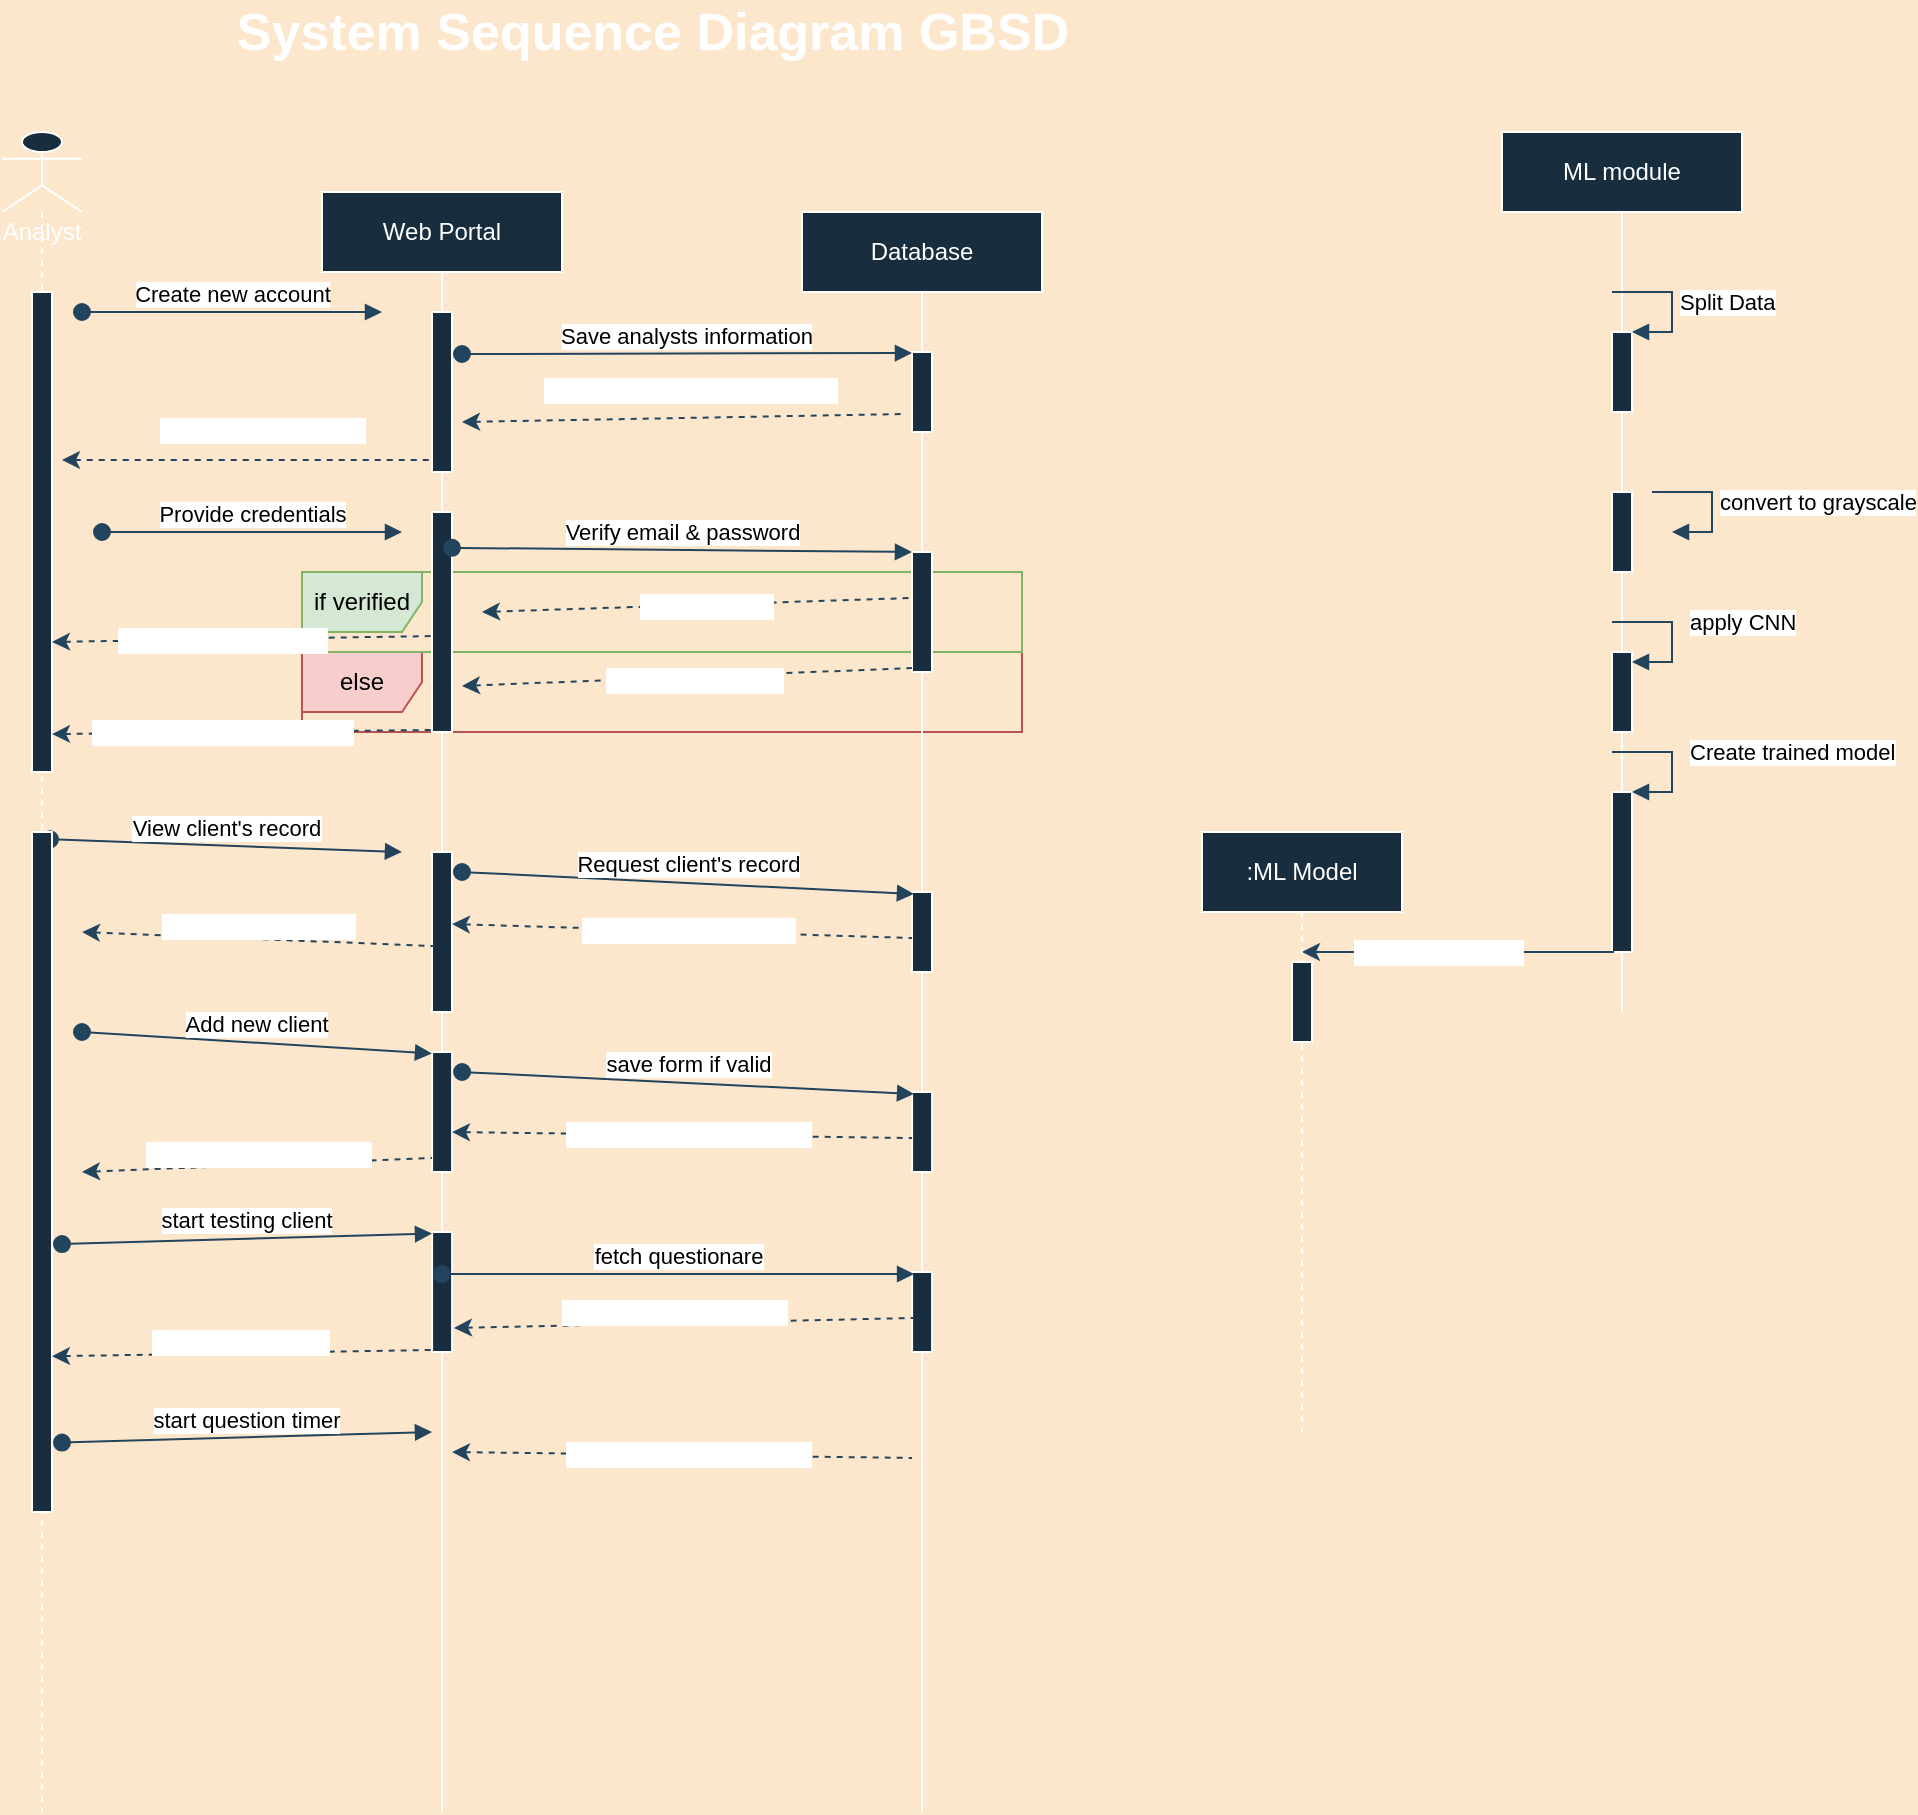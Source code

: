 <mxfile version="16.0.0" type="github">
  <diagram id="rJHmTFbt23OQRNdXKMWi" name="Page-1">
    <mxGraphModel dx="1102" dy="614" grid="1" gridSize="10" guides="1" tooltips="1" connect="1" arrows="1" fold="1" page="1" pageScale="1" pageWidth="850" pageHeight="1100" background="#FCE7CD" math="0" shadow="0">
      <root>
        <mxCell id="0" />
        <mxCell id="1" parent="0" />
        <mxCell id="On6_evThupUvLIn3l62g-30" value="else" style="shape=umlFrame;whiteSpace=wrap;html=1;rounded=0;sketch=0;strokeColor=#b85450;fillColor=#f8cecc;" vertex="1" parent="1">
          <mxGeometry x="190" y="340" width="360" height="40" as="geometry" />
        </mxCell>
        <mxCell id="On6_evThupUvLIn3l62g-29" value="if verified" style="shape=umlFrame;whiteSpace=wrap;html=1;rounded=0;sketch=0;strokeColor=#82b366;fillColor=#d5e8d4;" vertex="1" parent="1">
          <mxGeometry x="190" y="300" width="360" height="40" as="geometry" />
        </mxCell>
        <mxCell id="On6_evThupUvLIn3l62g-2" value="Web Portal" style="shape=umlLifeline;perimeter=lifelinePerimeter;whiteSpace=wrap;html=1;container=1;collapsible=0;recursiveResize=0;outlineConnect=0;lifelineDashed=0;fillColor=#182E3E;strokeColor=#FFFFFF;fontColor=#FFFFFF;" vertex="1" parent="1">
          <mxGeometry x="200" y="110" width="120" height="810" as="geometry" />
        </mxCell>
        <mxCell id="On6_evThupUvLIn3l62g-10" value="" style="html=1;points=[];perimeter=orthogonalPerimeter;rounded=0;sketch=0;fontColor=#FFFFFF;strokeColor=#FFFFFF;fillColor=#182E3E;" vertex="1" parent="On6_evThupUvLIn3l62g-2">
          <mxGeometry x="55" y="60" width="10" height="80" as="geometry" />
        </mxCell>
        <mxCell id="On6_evThupUvLIn3l62g-21" value="" style="html=1;points=[];perimeter=orthogonalPerimeter;rounded=0;sketch=0;fontColor=#FFFFFF;strokeColor=#FFFFFF;fillColor=#182E3E;" vertex="1" parent="On6_evThupUvLIn3l62g-2">
          <mxGeometry x="55" y="160" width="10" height="110" as="geometry" />
        </mxCell>
        <mxCell id="On6_evThupUvLIn3l62g-40" value="" style="html=1;points=[];perimeter=orthogonalPerimeter;rounded=0;sketch=0;fontColor=#FFFFFF;strokeColor=#FFFFFF;fillColor=#182E3E;" vertex="1" parent="On6_evThupUvLIn3l62g-2">
          <mxGeometry x="55" y="330" width="10" height="80" as="geometry" />
        </mxCell>
        <mxCell id="On6_evThupUvLIn3l62g-41" value="View client&#39;s record" style="html=1;verticalAlign=bottom;startArrow=oval;startFill=1;endArrow=block;startSize=8;rounded=1;sketch=0;strokeColor=#23445D;curved=0;exitX=0.6;exitY=0.421;exitDx=0;exitDy=0;exitPerimeter=0;" edge="1" parent="On6_evThupUvLIn3l62g-2" source="On6_evThupUvLIn3l62g-3">
          <mxGeometry width="60" relative="1" as="geometry">
            <mxPoint x="-110" y="330" as="sourcePoint" />
            <mxPoint x="40" y="330" as="targetPoint" />
          </mxGeometry>
        </mxCell>
        <mxCell id="On6_evThupUvLIn3l62g-78" value="" style="html=1;points=[];perimeter=orthogonalPerimeter;rounded=0;sketch=0;fontColor=#FFFFFF;strokeColor=#FFFFFF;fillColor=#182E3E;" vertex="1" parent="On6_evThupUvLIn3l62g-2">
          <mxGeometry x="55.05" y="430" width="10" height="60" as="geometry" />
        </mxCell>
        <mxCell id="On6_evThupUvLIn3l62g-91" value="" style="html=1;points=[];perimeter=orthogonalPerimeter;rounded=0;sketch=0;fontColor=#FFFFFF;strokeColor=#FFFFFF;fillColor=#182E3E;" vertex="1" parent="On6_evThupUvLIn3l62g-2">
          <mxGeometry x="55.05" y="520" width="10" height="60" as="geometry" />
        </mxCell>
        <mxCell id="On6_evThupUvLIn3l62g-3" value="Analyst" style="shape=umlLifeline;participant=umlActor;perimeter=lifelinePerimeter;whiteSpace=wrap;html=1;container=1;collapsible=0;recursiveResize=0;verticalAlign=top;spacingTop=36;outlineConnect=0;rounded=0;sketch=0;fontColor=#FFFFFF;strokeColor=#FFFFFF;fillColor=#182E3E;" vertex="1" parent="1">
          <mxGeometry x="40" y="80" width="40" height="840" as="geometry" />
        </mxCell>
        <mxCell id="On6_evThupUvLIn3l62g-6" value="" style="html=1;points=[];perimeter=orthogonalPerimeter;rounded=0;sketch=0;fontColor=#FFFFFF;strokeColor=#FFFFFF;fillColor=#182E3E;" vertex="1" parent="On6_evThupUvLIn3l62g-3">
          <mxGeometry x="15" y="80" width="10" height="240" as="geometry" />
        </mxCell>
        <mxCell id="On6_evThupUvLIn3l62g-39" value="" style="html=1;points=[];perimeter=orthogonalPerimeter;rounded=0;sketch=0;fontColor=#FFFFFF;strokeColor=#FFFFFF;fillColor=#182E3E;" vertex="1" parent="On6_evThupUvLIn3l62g-3">
          <mxGeometry x="15" y="350" width="10" height="340" as="geometry" />
        </mxCell>
        <mxCell id="On6_evThupUvLIn3l62g-4" value="ML module" style="shape=umlLifeline;perimeter=lifelinePerimeter;whiteSpace=wrap;html=1;container=1;collapsible=0;recursiveResize=0;outlineConnect=0;lifelineDashed=0;fillColor=#182E3E;strokeColor=#FFFFFF;fontColor=#FFFFFF;" vertex="1" parent="1">
          <mxGeometry x="790" y="80" width="120" height="440" as="geometry" />
        </mxCell>
        <mxCell id="On6_evThupUvLIn3l62g-47" value="" style="html=1;points=[];perimeter=orthogonalPerimeter;rounded=0;sketch=0;fontColor=#FFFFFF;strokeColor=#FFFFFF;fillColor=#182E3E;" vertex="1" parent="On6_evThupUvLIn3l62g-4">
          <mxGeometry x="55" y="100" width="10" height="40" as="geometry" />
        </mxCell>
        <mxCell id="On6_evThupUvLIn3l62g-49" value="" style="html=1;points=[];perimeter=orthogonalPerimeter;rounded=0;sketch=0;fontColor=#FFFFFF;strokeColor=#FFFFFF;fillColor=#182E3E;" vertex="1" parent="On6_evThupUvLIn3l62g-4">
          <mxGeometry x="55" y="180" width="10" height="40" as="geometry" />
        </mxCell>
        <mxCell id="On6_evThupUvLIn3l62g-52" value="" style="html=1;points=[];perimeter=orthogonalPerimeter;rounded=0;sketch=0;fontColor=#FFFFFF;strokeColor=#FFFFFF;fillColor=#182E3E;" vertex="1" parent="On6_evThupUvLIn3l62g-4">
          <mxGeometry x="55" y="260" width="10" height="40" as="geometry" />
        </mxCell>
        <mxCell id="On6_evThupUvLIn3l62g-55" value="" style="html=1;points=[];perimeter=orthogonalPerimeter;rounded=0;sketch=0;fontColor=#FFFFFF;strokeColor=#FFFFFF;fillColor=#182E3E;" vertex="1" parent="On6_evThupUvLIn3l62g-4">
          <mxGeometry x="55" y="330" width="10" height="80" as="geometry" />
        </mxCell>
        <mxCell id="On6_evThupUvLIn3l62g-57" value="Create trained model" style="edgeStyle=orthogonalEdgeStyle;html=1;align=left;spacingLeft=2;endArrow=block;rounded=0;entryX=1;entryY=0;sketch=0;strokeColor=#23445D;elbow=vertical;" edge="1" parent="On6_evThupUvLIn3l62g-4">
          <mxGeometry x="-0.143" y="5" relative="1" as="geometry">
            <mxPoint x="55" y="310" as="sourcePoint" />
            <Array as="points">
              <mxPoint x="85" y="310" />
              <mxPoint x="85" y="330" />
            </Array>
            <mxPoint x="65" y="330" as="targetPoint" />
            <mxPoint as="offset" />
          </mxGeometry>
        </mxCell>
        <mxCell id="On6_evThupUvLIn3l62g-54" value="apply CNN" style="edgeStyle=orthogonalEdgeStyle;html=1;align=left;spacingLeft=2;endArrow=block;rounded=0;entryX=1;entryY=0;sketch=0;strokeColor=#23445D;elbow=vertical;" edge="1" parent="On6_evThupUvLIn3l62g-4">
          <mxGeometry x="-0.143" y="5" relative="1" as="geometry">
            <mxPoint x="55" y="245" as="sourcePoint" />
            <Array as="points">
              <mxPoint x="85" y="245" />
              <mxPoint x="85" y="265" />
            </Array>
            <mxPoint x="65" y="265" as="targetPoint" />
            <mxPoint as="offset" />
          </mxGeometry>
        </mxCell>
        <mxCell id="On6_evThupUvLIn3l62g-59" value="Split Data" style="edgeStyle=orthogonalEdgeStyle;html=1;align=left;spacingLeft=2;endArrow=block;rounded=0;entryX=1;entryY=0;sketch=0;strokeColor=#23445D;elbow=vertical;" edge="1" parent="On6_evThupUvLIn3l62g-4">
          <mxGeometry relative="1" as="geometry">
            <mxPoint x="55" y="80" as="sourcePoint" />
            <Array as="points">
              <mxPoint x="85" y="80" />
            </Array>
            <mxPoint x="65" y="100" as="targetPoint" />
          </mxGeometry>
        </mxCell>
        <mxCell id="On6_evThupUvLIn3l62g-5" value="Database" style="shape=umlLifeline;perimeter=lifelinePerimeter;whiteSpace=wrap;html=1;container=1;collapsible=0;recursiveResize=0;outlineConnect=0;lifelineDashed=0;fillColor=#182E3E;strokeColor=#FFFFFF;fontColor=#FFFFFF;" vertex="1" parent="1">
          <mxGeometry x="440" y="120" width="120" height="800" as="geometry" />
        </mxCell>
        <mxCell id="On6_evThupUvLIn3l62g-11" value="" style="html=1;points=[];perimeter=orthogonalPerimeter;rounded=0;sketch=0;fontColor=#FFFFFF;strokeColor=#FFFFFF;fillColor=#182E3E;" vertex="1" parent="On6_evThupUvLIn3l62g-5">
          <mxGeometry x="55" y="70" width="10" height="40" as="geometry" />
        </mxCell>
        <mxCell id="On6_evThupUvLIn3l62g-23" value="" style="html=1;points=[];perimeter=orthogonalPerimeter;rounded=0;sketch=0;fontColor=#FFFFFF;strokeColor=#FFFFFF;fillColor=#182E3E;" vertex="1" parent="On6_evThupUvLIn3l62g-5">
          <mxGeometry x="55" y="170" width="10" height="60" as="geometry" />
        </mxCell>
        <mxCell id="On6_evThupUvLIn3l62g-25" value="" style="endArrow=none;dashed=1;html=1;rounded=1;sketch=0;strokeColor=#23445D;curved=0;startArrow=classic;startFill=1;entryX=0;entryY=0.383;entryDx=0;entryDy=0;entryPerimeter=0;" edge="1" parent="On6_evThupUvLIn3l62g-5" target="On6_evThupUvLIn3l62g-23">
          <mxGeometry width="50" height="50" relative="1" as="geometry">
            <mxPoint x="-160" y="200" as="sourcePoint" />
            <mxPoint x="25" y="199.5" as="targetPoint" />
          </mxGeometry>
        </mxCell>
        <mxCell id="On6_evThupUvLIn3l62g-26" value="authenticated" style="edgeLabel;html=1;align=center;verticalAlign=middle;resizable=0;points=[];fontColor=#FFFFFF;" vertex="1" connectable="0" parent="On6_evThupUvLIn3l62g-25">
          <mxGeometry x="-0.204" y="-4" relative="1" as="geometry">
            <mxPoint x="26" y="-4" as="offset" />
          </mxGeometry>
        </mxCell>
        <mxCell id="On6_evThupUvLIn3l62g-72" value="" style="html=1;points=[];perimeter=orthogonalPerimeter;rounded=0;sketch=0;fontColor=#FFFFFF;strokeColor=#FFFFFF;fillColor=#182E3E;" vertex="1" parent="On6_evThupUvLIn3l62g-5">
          <mxGeometry x="55" y="340" width="10" height="40" as="geometry" />
        </mxCell>
        <mxCell id="On6_evThupUvLIn3l62g-79" value="" style="html=1;points=[];perimeter=orthogonalPerimeter;rounded=0;sketch=0;fontColor=#FFFFFF;strokeColor=#FFFFFF;fillColor=#182E3E;" vertex="1" parent="On6_evThupUvLIn3l62g-5">
          <mxGeometry x="55.05" y="440" width="10" height="40" as="geometry" />
        </mxCell>
        <mxCell id="On6_evThupUvLIn3l62g-92" value="" style="html=1;points=[];perimeter=orthogonalPerimeter;rounded=0;sketch=0;fontColor=#FFFFFF;strokeColor=#FFFFFF;fillColor=#182E3E;" vertex="1" parent="On6_evThupUvLIn3l62g-5">
          <mxGeometry x="55.05" y="530" width="10" height="40" as="geometry" />
        </mxCell>
        <mxCell id="On6_evThupUvLIn3l62g-94" value="" style="endArrow=none;dashed=1;html=1;rounded=1;sketch=0;strokeColor=#23445D;curved=0;startArrow=classic;startFill=1;entryX=0;entryY=0.575;entryDx=0;entryDy=0;entryPerimeter=0;exitX=0.995;exitY=0.667;exitDx=0;exitDy=0;exitPerimeter=0;" edge="1" parent="On6_evThupUvLIn3l62g-5">
          <mxGeometry width="50" height="50" relative="1" as="geometry">
            <mxPoint x="-175" y="620" as="sourcePoint" />
            <mxPoint x="55.05" y="622.98" as="targetPoint" />
          </mxGeometry>
        </mxCell>
        <mxCell id="On6_evThupUvLIn3l62g-95" value="Successfully saved client" style="edgeLabel;html=1;align=center;verticalAlign=middle;resizable=0;points=[];fontColor=#FFFFFF;" vertex="1" connectable="0" parent="On6_evThupUvLIn3l62g-94">
          <mxGeometry x="-0.204" y="-4" relative="1" as="geometry">
            <mxPoint x="26" y="-4" as="offset" />
          </mxGeometry>
        </mxCell>
        <mxCell id="On6_evThupUvLIn3l62g-7" value="Create new account" style="html=1;verticalAlign=bottom;startArrow=oval;startFill=1;endArrow=block;startSize=8;rounded=1;sketch=0;strokeColor=#23445D;curved=0;" edge="1" parent="1">
          <mxGeometry width="60" relative="1" as="geometry">
            <mxPoint x="80" y="170" as="sourcePoint" />
            <mxPoint x="230" y="170" as="targetPoint" />
          </mxGeometry>
        </mxCell>
        <mxCell id="On6_evThupUvLIn3l62g-9" value="Save analysts information" style="html=1;verticalAlign=bottom;startArrow=oval;startFill=1;endArrow=block;startSize=8;rounded=1;sketch=0;strokeColor=#23445D;curved=0;entryX=0;entryY=0.013;entryDx=0;entryDy=0;entryPerimeter=0;" edge="1" parent="1" target="On6_evThupUvLIn3l62g-11">
          <mxGeometry width="60" relative="1" as="geometry">
            <mxPoint x="270" y="191" as="sourcePoint" />
            <mxPoint x="469.5" y="190" as="targetPoint" />
          </mxGeometry>
        </mxCell>
        <mxCell id="On6_evThupUvLIn3l62g-16" value="" style="endArrow=none;dashed=1;html=1;rounded=1;sketch=0;strokeColor=#23445D;curved=0;startArrow=classic;startFill=1;entryX=-0.4;entryY=0.775;entryDx=0;entryDy=0;entryPerimeter=0;" edge="1" parent="1" target="On6_evThupUvLIn3l62g-11">
          <mxGeometry width="50" height="50" relative="1" as="geometry">
            <mxPoint x="270" y="225" as="sourcePoint" />
            <mxPoint x="430" y="260" as="targetPoint" />
          </mxGeometry>
        </mxCell>
        <mxCell id="On6_evThupUvLIn3l62g-17" value="Data saved success message" style="edgeLabel;html=1;align=center;verticalAlign=middle;resizable=0;points=[];fontColor=#FFFFFF;" vertex="1" connectable="0" parent="On6_evThupUvLIn3l62g-16">
          <mxGeometry x="-0.204" y="-4" relative="1" as="geometry">
            <mxPoint x="26" y="-19" as="offset" />
          </mxGeometry>
        </mxCell>
        <mxCell id="On6_evThupUvLIn3l62g-18" value="" style="endArrow=none;dashed=1;html=1;rounded=1;sketch=0;strokeColor=#23445D;curved=0;startArrow=classic;startFill=1;entryX=0;entryY=0.925;entryDx=0;entryDy=0;entryPerimeter=0;" edge="1" parent="1" target="On6_evThupUvLIn3l62g-10">
          <mxGeometry width="50" height="50" relative="1" as="geometry">
            <mxPoint x="70" y="244" as="sourcePoint" />
            <mxPoint x="305" y="274.54" as="targetPoint" />
          </mxGeometry>
        </mxCell>
        <mxCell id="On6_evThupUvLIn3l62g-19" value="redirect to login page" style="edgeLabel;html=1;align=center;verticalAlign=middle;resizable=0;points=[];fontColor=#FFFFFF;" vertex="1" connectable="0" parent="On6_evThupUvLIn3l62g-18">
          <mxGeometry x="-0.204" y="-4" relative="1" as="geometry">
            <mxPoint x="26" y="-19" as="offset" />
          </mxGeometry>
        </mxCell>
        <mxCell id="On6_evThupUvLIn3l62g-22" value="Provide credentials" style="html=1;verticalAlign=bottom;startArrow=oval;startFill=1;endArrow=block;startSize=8;rounded=1;sketch=0;strokeColor=#23445D;curved=0;" edge="1" parent="1">
          <mxGeometry width="60" relative="1" as="geometry">
            <mxPoint x="90" y="280" as="sourcePoint" />
            <mxPoint x="240" y="280" as="targetPoint" />
          </mxGeometry>
        </mxCell>
        <mxCell id="On6_evThupUvLIn3l62g-24" value="Verify email &amp;amp; password" style="html=1;verticalAlign=bottom;startArrow=oval;startFill=1;endArrow=block;startSize=8;rounded=1;sketch=0;strokeColor=#23445D;curved=0;exitX=1;exitY=0.163;exitDx=0;exitDy=0;exitPerimeter=0;entryX=0;entryY=0;entryDx=0;entryDy=0;entryPerimeter=0;" edge="1" parent="1" source="On6_evThupUvLIn3l62g-21" target="On6_evThupUvLIn3l62g-23">
          <mxGeometry width="60" relative="1" as="geometry">
            <mxPoint x="280" y="300" as="sourcePoint" />
            <mxPoint x="430" y="300" as="targetPoint" />
          </mxGeometry>
        </mxCell>
        <mxCell id="On6_evThupUvLIn3l62g-32" value="" style="endArrow=none;dashed=1;html=1;rounded=1;sketch=0;strokeColor=#23445D;curved=0;startArrow=classic;startFill=1;entryX=0;entryY=0.967;entryDx=0;entryDy=0;entryPerimeter=0;" edge="1" parent="1" target="On6_evThupUvLIn3l62g-23">
          <mxGeometry width="50" height="50" relative="1" as="geometry">
            <mxPoint x="270" y="357" as="sourcePoint" />
            <mxPoint x="480" y="350" as="targetPoint" />
          </mxGeometry>
        </mxCell>
        <mxCell id="On6_evThupUvLIn3l62g-33" value="unauthorized user" style="edgeLabel;html=1;align=center;verticalAlign=middle;resizable=0;points=[];fontColor=#FFFFFF;" vertex="1" connectable="0" parent="On6_evThupUvLIn3l62g-32">
          <mxGeometry x="-0.204" y="-4" relative="1" as="geometry">
            <mxPoint x="26" y="-4" as="offset" />
          </mxGeometry>
        </mxCell>
        <mxCell id="On6_evThupUvLIn3l62g-34" value="" style="endArrow=none;dashed=1;html=1;rounded=1;sketch=0;strokeColor=#23445D;curved=0;startArrow=classic;startFill=1;entryX=0;entryY=0.564;entryDx=0;entryDy=0;entryPerimeter=0;exitX=1;exitY=0.729;exitDx=0;exitDy=0;exitPerimeter=0;" edge="1" parent="1" source="On6_evThupUvLIn3l62g-6" target="On6_evThupUvLIn3l62g-21">
          <mxGeometry width="50" height="50" relative="1" as="geometry">
            <mxPoint x="90" y="332" as="sourcePoint" />
            <mxPoint x="945" y="442.98" as="targetPoint" />
          </mxGeometry>
        </mxCell>
        <mxCell id="On6_evThupUvLIn3l62g-35" value="redirect to Dashboard" style="edgeLabel;html=1;align=center;verticalAlign=middle;resizable=0;points=[];fontColor=#FFFFFF;" vertex="1" connectable="0" parent="On6_evThupUvLIn3l62g-34">
          <mxGeometry x="-0.204" y="-4" relative="1" as="geometry">
            <mxPoint x="9" y="-4" as="offset" />
          </mxGeometry>
        </mxCell>
        <mxCell id="On6_evThupUvLIn3l62g-36" value="" style="endArrow=none;dashed=1;html=1;rounded=1;sketch=0;strokeColor=#23445D;curved=0;startArrow=classic;startFill=1;entryX=0;entryY=0.991;entryDx=0;entryDy=0;entryPerimeter=0;exitX=1;exitY=0.921;exitDx=0;exitDy=0;exitPerimeter=0;" edge="1" parent="1" source="On6_evThupUvLIn3l62g-6" target="On6_evThupUvLIn3l62g-21">
          <mxGeometry width="50" height="50" relative="1" as="geometry">
            <mxPoint x="90" y="379" as="sourcePoint" />
            <mxPoint x="265" y="342.04" as="targetPoint" />
          </mxGeometry>
        </mxCell>
        <mxCell id="On6_evThupUvLIn3l62g-37" value="Provide correct information" style="edgeLabel;html=1;align=center;verticalAlign=middle;resizable=0;points=[];fontColor=#FFFFFF;" vertex="1" connectable="0" parent="On6_evThupUvLIn3l62g-36">
          <mxGeometry x="-0.204" y="-4" relative="1" as="geometry">
            <mxPoint x="9" y="-4" as="offset" />
          </mxGeometry>
        </mxCell>
        <mxCell id="On6_evThupUvLIn3l62g-51" value="convert to grayscale" style="edgeStyle=orthogonalEdgeStyle;html=1;align=left;spacingLeft=2;endArrow=block;rounded=0;entryX=1;entryY=0;sketch=0;strokeColor=#23445D;elbow=vertical;" edge="1" parent="1">
          <mxGeometry relative="1" as="geometry">
            <mxPoint x="865" y="260" as="sourcePoint" />
            <Array as="points">
              <mxPoint x="895" y="260" />
            </Array>
            <mxPoint x="875" y="280" as="targetPoint" />
          </mxGeometry>
        </mxCell>
        <mxCell id="On6_evThupUvLIn3l62g-68" value=":ML Model" style="shape=umlLifeline;perimeter=lifelinePerimeter;whiteSpace=wrap;html=1;container=1;collapsible=0;recursiveResize=0;outlineConnect=0;rounded=0;sketch=0;fontColor=#FFFFFF;strokeColor=#FFFFFF;fillColor=#182E3E;" vertex="1" parent="1">
          <mxGeometry x="640" y="430" width="100" height="300" as="geometry" />
        </mxCell>
        <mxCell id="On6_evThupUvLIn3l62g-69" value="" style="html=1;points=[];perimeter=orthogonalPerimeter;rounded=0;sketch=0;fontColor=#FFFFFF;strokeColor=#FFFFFF;fillColor=#182E3E;" vertex="1" parent="On6_evThupUvLIn3l62g-68">
          <mxGeometry x="45" y="65" width="10" height="40" as="geometry" />
        </mxCell>
        <mxCell id="On6_evThupUvLIn3l62g-70" value="" style="endArrow=none;html=1;rounded=1;sketch=0;strokeColor=#23445D;elbow=vertical;startArrow=classic;startFill=1;entryX=0.1;entryY=1;entryDx=0;entryDy=0;entryPerimeter=0;" edge="1" parent="1" source="On6_evThupUvLIn3l62g-68" target="On6_evThupUvLIn3l62g-55">
          <mxGeometry width="50" height="50" relative="1" as="geometry">
            <mxPoint x="750" y="510" as="sourcePoint" />
            <mxPoint x="800" y="510" as="targetPoint" />
          </mxGeometry>
        </mxCell>
        <mxCell id="On6_evThupUvLIn3l62g-71" value="Generated model" style="edgeLabel;html=1;align=center;verticalAlign=middle;resizable=0;points=[];fontColor=#FFFFFF;" vertex="1" connectable="0" parent="On6_evThupUvLIn3l62g-70">
          <mxGeometry x="0.241" y="-1" relative="1" as="geometry">
            <mxPoint x="-29" y="-1" as="offset" />
          </mxGeometry>
        </mxCell>
        <mxCell id="On6_evThupUvLIn3l62g-73" value="Request client&#39;s record" style="html=1;verticalAlign=bottom;startArrow=oval;startFill=1;endArrow=block;startSize=8;rounded=1;sketch=0;strokeColor=#23445D;curved=0;entryX=0.1;entryY=0.025;entryDx=0;entryDy=0;entryPerimeter=0;" edge="1" parent="1" target="On6_evThupUvLIn3l62g-72">
          <mxGeometry width="60" relative="1" as="geometry">
            <mxPoint x="270" y="450" as="sourcePoint" />
            <mxPoint x="446" y="466.36" as="targetPoint" />
          </mxGeometry>
        </mxCell>
        <mxCell id="On6_evThupUvLIn3l62g-74" value="" style="endArrow=none;dashed=1;html=1;rounded=1;sketch=0;strokeColor=#23445D;curved=0;startArrow=classic;startFill=1;entryX=0;entryY=0.575;entryDx=0;entryDy=0;entryPerimeter=0;exitX=1;exitY=0.45;exitDx=0;exitDy=0;exitPerimeter=0;" edge="1" parent="1" source="On6_evThupUvLIn3l62g-40" target="On6_evThupUvLIn3l62g-72">
          <mxGeometry width="50" height="50" relative="1" as="geometry">
            <mxPoint x="310" y="490" as="sourcePoint" />
            <mxPoint x="475" y="490.01" as="targetPoint" />
          </mxGeometry>
        </mxCell>
        <mxCell id="On6_evThupUvLIn3l62g-75" value="Clients list with record" style="edgeLabel;html=1;align=center;verticalAlign=middle;resizable=0;points=[];fontColor=#FFFFFF;" vertex="1" connectable="0" parent="On6_evThupUvLIn3l62g-74">
          <mxGeometry x="-0.204" y="-4" relative="1" as="geometry">
            <mxPoint x="26" y="-4" as="offset" />
          </mxGeometry>
        </mxCell>
        <mxCell id="On6_evThupUvLIn3l62g-76" value="" style="endArrow=none;dashed=1;html=1;rounded=1;sketch=0;strokeColor=#23445D;curved=0;startArrow=classic;startFill=1;entryX=0.1;entryY=0.588;entryDx=0;entryDy=0;entryPerimeter=0;" edge="1" parent="1" target="On6_evThupUvLIn3l62g-40">
          <mxGeometry width="50" height="50" relative="1" as="geometry">
            <mxPoint x="80" y="480" as="sourcePoint" />
            <mxPoint x="300" y="517" as="targetPoint" />
          </mxGeometry>
        </mxCell>
        <mxCell id="On6_evThupUvLIn3l62g-77" value="Display clients table" style="edgeLabel;html=1;align=center;verticalAlign=middle;resizable=0;points=[];fontColor=#FFFFFF;" vertex="1" connectable="0" parent="On6_evThupUvLIn3l62g-76">
          <mxGeometry x="-0.204" y="-4" relative="1" as="geometry">
            <mxPoint x="18" y="-10" as="offset" />
          </mxGeometry>
        </mxCell>
        <mxCell id="On6_evThupUvLIn3l62g-80" value="save form if valid" style="html=1;verticalAlign=bottom;startArrow=oval;startFill=1;endArrow=block;startSize=8;rounded=1;sketch=0;strokeColor=#23445D;curved=0;entryX=0.1;entryY=0.025;entryDx=0;entryDy=0;entryPerimeter=0;" edge="1" target="On6_evThupUvLIn3l62g-79" parent="1">
          <mxGeometry width="60" relative="1" as="geometry">
            <mxPoint x="270.05" y="550" as="sourcePoint" />
            <mxPoint x="446.05" y="566.36" as="targetPoint" />
          </mxGeometry>
        </mxCell>
        <mxCell id="On6_evThupUvLIn3l62g-81" value="" style="endArrow=none;dashed=1;html=1;rounded=1;sketch=0;strokeColor=#23445D;curved=0;startArrow=classic;startFill=1;entryX=0;entryY=0.575;entryDx=0;entryDy=0;entryPerimeter=0;exitX=0.995;exitY=0.667;exitDx=0;exitDy=0;exitPerimeter=0;" edge="1" source="On6_evThupUvLIn3l62g-78" target="On6_evThupUvLIn3l62g-79" parent="1">
          <mxGeometry width="50" height="50" relative="1" as="geometry">
            <mxPoint x="310.05" y="590" as="sourcePoint" />
            <mxPoint x="475.05" y="590.01" as="targetPoint" />
          </mxGeometry>
        </mxCell>
        <mxCell id="On6_evThupUvLIn3l62g-82" value="Successfully saved client" style="edgeLabel;html=1;align=center;verticalAlign=middle;resizable=0;points=[];fontColor=#FFFFFF;" vertex="1" connectable="0" parent="On6_evThupUvLIn3l62g-81">
          <mxGeometry x="-0.204" y="-4" relative="1" as="geometry">
            <mxPoint x="26" y="-4" as="offset" />
          </mxGeometry>
        </mxCell>
        <mxCell id="On6_evThupUvLIn3l62g-89" value="&lt;font style=&quot;font-size: 26px&quot;&gt;&lt;b&gt;System Sequence Diagram GBSD&lt;/b&gt;&lt;/font&gt;" style="text;html=1;align=center;verticalAlign=middle;resizable=0;points=[];autosize=1;strokeColor=none;fillColor=none;fontColor=#FFFFFF;" vertex="1" parent="1">
          <mxGeometry x="150" y="20" width="430" height="20" as="geometry" />
        </mxCell>
        <mxCell id="On6_evThupUvLIn3l62g-90" value="Add new client" style="html=1;verticalAlign=bottom;startArrow=oval;startFill=1;endArrow=block;startSize=8;rounded=1;sketch=0;strokeColor=#23445D;curved=0;exitX=0.6;exitY=0.421;exitDx=0;exitDy=0;exitPerimeter=0;entryX=-0.005;entryY=0.013;entryDx=0;entryDy=0;entryPerimeter=0;" edge="1" parent="1" target="On6_evThupUvLIn3l62g-78">
          <mxGeometry width="60" relative="1" as="geometry">
            <mxPoint x="80" y="530.0" as="sourcePoint" />
            <mxPoint x="256" y="536.36" as="targetPoint" />
          </mxGeometry>
        </mxCell>
        <mxCell id="On6_evThupUvLIn3l62g-87" value="" style="endArrow=none;dashed=1;html=1;rounded=1;sketch=0;strokeColor=#23445D;curved=0;startArrow=classic;startFill=1;entryX=-0.005;entryY=0.883;entryDx=0;entryDy=0;entryPerimeter=0;" edge="1" parent="1" target="On6_evThupUvLIn3l62g-78">
          <mxGeometry width="50" height="50" relative="1" as="geometry">
            <mxPoint x="80" y="600" as="sourcePoint" />
            <mxPoint x="249" y="602.08" as="targetPoint" />
          </mxGeometry>
        </mxCell>
        <mxCell id="On6_evThupUvLIn3l62g-88" value="Display questionare list" style="edgeLabel;html=1;align=center;verticalAlign=middle;resizable=0;points=[];fontColor=#FFFFFF;" vertex="1" connectable="0" parent="On6_evThupUvLIn3l62g-87">
          <mxGeometry x="-0.204" y="-4" relative="1" as="geometry">
            <mxPoint x="18" y="-10" as="offset" />
          </mxGeometry>
        </mxCell>
        <mxCell id="On6_evThupUvLIn3l62g-93" value="fetch questionare" style="html=1;verticalAlign=bottom;startArrow=oval;startFill=1;endArrow=block;startSize=8;rounded=1;sketch=0;strokeColor=#23445D;curved=0;entryX=0.1;entryY=0.025;entryDx=0;entryDy=0;entryPerimeter=0;" edge="1" target="On6_evThupUvLIn3l62g-92" parent="1" source="On6_evThupUvLIn3l62g-2">
          <mxGeometry width="60" relative="1" as="geometry">
            <mxPoint x="270.05" y="640" as="sourcePoint" />
            <mxPoint x="446.05" y="656.36" as="targetPoint" />
          </mxGeometry>
        </mxCell>
        <mxCell id="On6_evThupUvLIn3l62g-96" value="start testing client" style="html=1;verticalAlign=bottom;startArrow=oval;startFill=1;endArrow=block;startSize=8;rounded=1;sketch=0;strokeColor=#23445D;curved=0;exitX=1.5;exitY=0.606;exitDx=0;exitDy=0;exitPerimeter=0;entryX=-0.005;entryY=0.013;entryDx=0;entryDy=0;entryPerimeter=0;" edge="1" target="On6_evThupUvLIn3l62g-91" parent="1" source="On6_evThupUvLIn3l62g-39">
          <mxGeometry width="60" relative="1" as="geometry">
            <mxPoint x="80" y="620" as="sourcePoint" />
            <mxPoint x="256" y="626.36" as="targetPoint" />
          </mxGeometry>
        </mxCell>
        <mxCell id="On6_evThupUvLIn3l62g-100" value="start question timer" style="html=1;verticalAlign=bottom;startArrow=oval;startFill=1;endArrow=block;startSize=8;rounded=1;sketch=0;strokeColor=#23445D;curved=0;exitX=1.5;exitY=0.606;exitDx=0;exitDy=0;exitPerimeter=0;entryX=-0.005;entryY=0.013;entryDx=0;entryDy=0;entryPerimeter=0;" edge="1" parent="1">
          <mxGeometry width="60" relative="1" as="geometry">
            <mxPoint x="70" y="735.26" as="sourcePoint" />
            <mxPoint x="255" y="730" as="targetPoint" />
          </mxGeometry>
        </mxCell>
        <mxCell id="On6_evThupUvLIn3l62g-101" value="" style="endArrow=none;dashed=1;html=1;rounded=1;sketch=0;strokeColor=#23445D;curved=0;startArrow=classic;startFill=1;entryX=0.095;entryY=0.575;entryDx=0;entryDy=0;entryPerimeter=0;exitX=1.095;exitY=0.8;exitDx=0;exitDy=0;exitPerimeter=0;" edge="1" parent="1" source="On6_evThupUvLIn3l62g-91" target="On6_evThupUvLIn3l62g-92">
          <mxGeometry width="50" height="50" relative="1" as="geometry">
            <mxPoint x="290" y="673" as="sourcePoint" />
            <mxPoint x="475" y="670" as="targetPoint" />
          </mxGeometry>
        </mxCell>
        <mxCell id="On6_evThupUvLIn3l62g-102" value="Display questionare list" style="edgeLabel;html=1;align=center;verticalAlign=middle;resizable=0;points=[];fontColor=#FFFFFF;" vertex="1" connectable="0" parent="On6_evThupUvLIn3l62g-101">
          <mxGeometry x="-0.204" y="-4" relative="1" as="geometry">
            <mxPoint x="18" y="-10" as="offset" />
          </mxGeometry>
        </mxCell>
        <mxCell id="On6_evThupUvLIn3l62g-98" value="" style="endArrow=none;dashed=1;html=1;rounded=1;sketch=0;strokeColor=#23445D;curved=0;startArrow=classic;startFill=1;entryX=0.095;entryY=0.983;entryDx=0;entryDy=0;entryPerimeter=0;exitX=1;exitY=0.771;exitDx=0;exitDy=0;exitPerimeter=0;" edge="1" parent="1" source="On6_evThupUvLIn3l62g-39" target="On6_evThupUvLIn3l62g-91">
          <mxGeometry width="50" height="50" relative="1" as="geometry">
            <mxPoint x="70" y="677.02" as="sourcePoint" />
            <mxPoint x="245" y="670" as="targetPoint" />
          </mxGeometry>
        </mxCell>
        <mxCell id="On6_evThupUvLIn3l62g-99" value="select questionare" style="edgeLabel;html=1;align=center;verticalAlign=middle;resizable=0;points=[];fontColor=#FFFFFF;" vertex="1" connectable="0" parent="On6_evThupUvLIn3l62g-98">
          <mxGeometry x="-0.204" y="-4" relative="1" as="geometry">
            <mxPoint x="18" y="-10" as="offset" />
          </mxGeometry>
        </mxCell>
      </root>
    </mxGraphModel>
  </diagram>
</mxfile>
